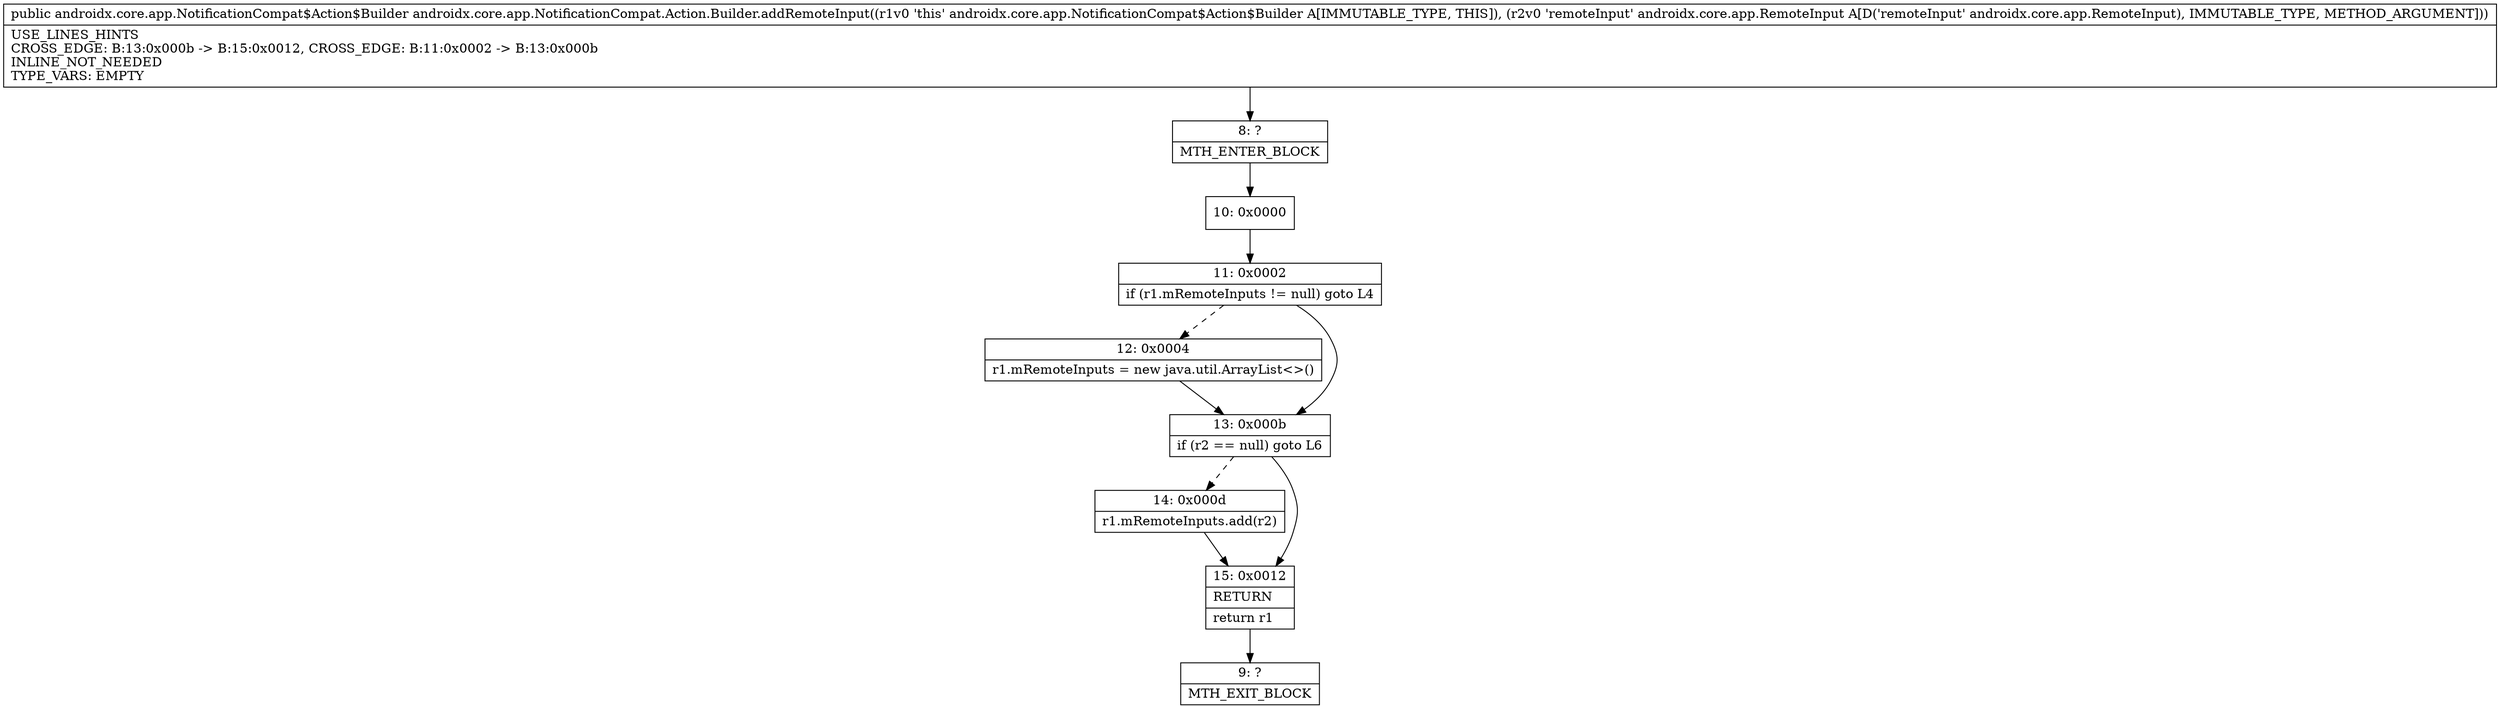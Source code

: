 digraph "CFG forandroidx.core.app.NotificationCompat.Action.Builder.addRemoteInput(Landroidx\/core\/app\/RemoteInput;)Landroidx\/core\/app\/NotificationCompat$Action$Builder;" {
Node_8 [shape=record,label="{8\:\ ?|MTH_ENTER_BLOCK\l}"];
Node_10 [shape=record,label="{10\:\ 0x0000}"];
Node_11 [shape=record,label="{11\:\ 0x0002|if (r1.mRemoteInputs != null) goto L4\l}"];
Node_12 [shape=record,label="{12\:\ 0x0004|r1.mRemoteInputs = new java.util.ArrayList\<\>()\l}"];
Node_13 [shape=record,label="{13\:\ 0x000b|if (r2 == null) goto L6\l}"];
Node_14 [shape=record,label="{14\:\ 0x000d|r1.mRemoteInputs.add(r2)\l}"];
Node_15 [shape=record,label="{15\:\ 0x0012|RETURN\l|return r1\l}"];
Node_9 [shape=record,label="{9\:\ ?|MTH_EXIT_BLOCK\l}"];
MethodNode[shape=record,label="{public androidx.core.app.NotificationCompat$Action$Builder androidx.core.app.NotificationCompat.Action.Builder.addRemoteInput((r1v0 'this' androidx.core.app.NotificationCompat$Action$Builder A[IMMUTABLE_TYPE, THIS]), (r2v0 'remoteInput' androidx.core.app.RemoteInput A[D('remoteInput' androidx.core.app.RemoteInput), IMMUTABLE_TYPE, METHOD_ARGUMENT]))  | USE_LINES_HINTS\lCROSS_EDGE: B:13:0x000b \-\> B:15:0x0012, CROSS_EDGE: B:11:0x0002 \-\> B:13:0x000b\lINLINE_NOT_NEEDED\lTYPE_VARS: EMPTY\l}"];
MethodNode -> Node_8;Node_8 -> Node_10;
Node_10 -> Node_11;
Node_11 -> Node_12[style=dashed];
Node_11 -> Node_13;
Node_12 -> Node_13;
Node_13 -> Node_14[style=dashed];
Node_13 -> Node_15;
Node_14 -> Node_15;
Node_15 -> Node_9;
}

